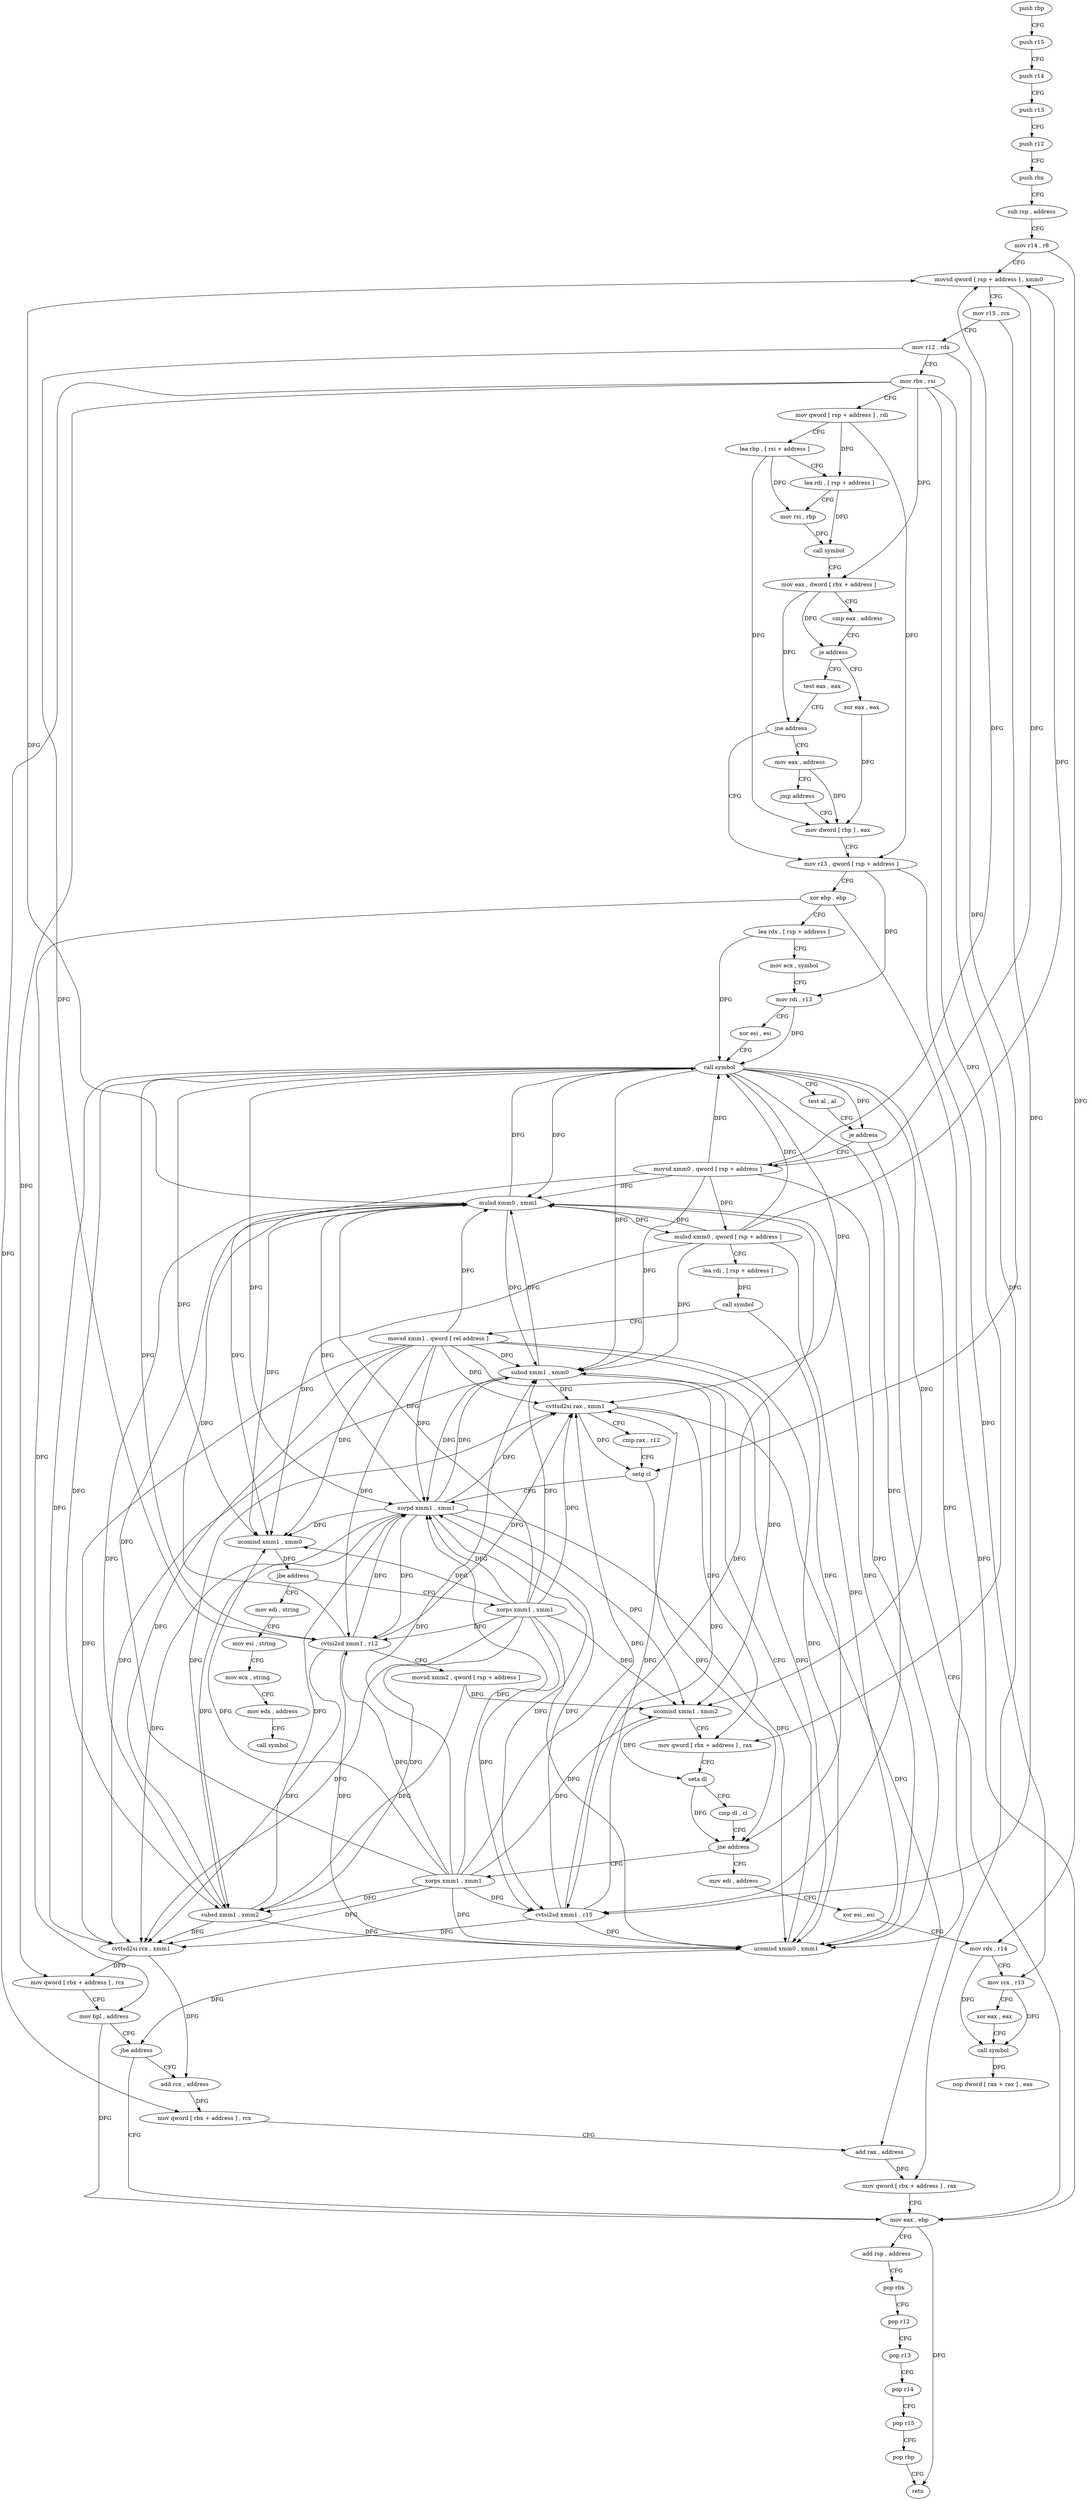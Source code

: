 digraph "func" {
"4246480" [label = "push rbp" ]
"4246481" [label = "push r15" ]
"4246483" [label = "push r14" ]
"4246485" [label = "push r13" ]
"4246487" [label = "push r12" ]
"4246489" [label = "push rbx" ]
"4246490" [label = "sub rsp , address" ]
"4246494" [label = "mov r14 , r8" ]
"4246497" [label = "movsd qword [ rsp + address ] , xmm0" ]
"4246503" [label = "mov r15 , rcx" ]
"4246506" [label = "mov r12 , rdx" ]
"4246509" [label = "mov rbx , rsi" ]
"4246512" [label = "mov qword [ rsp + address ] , rdi" ]
"4246517" [label = "lea rbp , [ rsi + address ]" ]
"4246521" [label = "lea rdi , [ rsp + address ]" ]
"4246526" [label = "mov rsi , rbp" ]
"4246529" [label = "call symbol" ]
"4246534" [label = "mov eax , dword [ rbx + address ]" ]
"4246537" [label = "cmp eax , address" ]
"4246540" [label = "je address" ]
"4246553" [label = "xor eax , eax" ]
"4246542" [label = "test eax , eax" ]
"4246555" [label = "mov dword [ rbp ] , eax" ]
"4246544" [label = "jne address" ]
"4246558" [label = "mov r13 , qword [ rsp + address ]" ]
"4246546" [label = "mov eax , address" ]
"4246730" [label = "mov eax , ebp" ]
"4246732" [label = "add rsp , address" ]
"4246736" [label = "pop rbx" ]
"4246737" [label = "pop r12" ]
"4246739" [label = "pop r13" ]
"4246741" [label = "pop r14" ]
"4246743" [label = "pop r15" ]
"4246745" [label = "pop rbp" ]
"4246746" [label = "retn" ]
"4246593" [label = "movsd xmm0 , qword [ rsp + address ]" ]
"4246599" [label = "mulsd xmm0 , qword [ rsp + address ]" ]
"4246605" [label = "lea rdi , [ rsp + address ]" ]
"4246610" [label = "call symbol" ]
"4246615" [label = "movsd xmm1 , qword [ rel address ]" ]
"4246623" [label = "mulsd xmm0 , xmm1" ]
"4246627" [label = "ucomisd xmm1 , xmm0" ]
"4246631" [label = "jbe address" ]
"4246747" [label = "mov edi , string" ]
"4246633" [label = "xorps xmm1 , xmm1" ]
"4246563" [label = "xor ebp , ebp" ]
"4246565" [label = "lea rdx , [ rsp + address ]" ]
"4246570" [label = "mov ecx , symbol" ]
"4246575" [label = "mov rdi , r13" ]
"4246578" [label = "xor esi , esi" ]
"4246580" [label = "call symbol" ]
"4246585" [label = "test al , al" ]
"4246587" [label = "je address" ]
"4246551" [label = "jmp address" ]
"4246752" [label = "mov esi , string" ]
"4246757" [label = "mov ecx , string" ]
"4246762" [label = "mov edx , address" ]
"4246767" [label = "call symbol" ]
"4246636" [label = "cvtsi2sd xmm1 , r12" ]
"4246641" [label = "movsd xmm2 , qword [ rsp + address ]" ]
"4246647" [label = "subsd xmm1 , xmm2" ]
"4246651" [label = "cvttsd2si rax , xmm1" ]
"4246656" [label = "cmp rax , r12" ]
"4246659" [label = "setg cl" ]
"4246662" [label = "xorpd xmm1 , xmm1" ]
"4246666" [label = "ucomisd xmm1 , xmm2" ]
"4246670" [label = "mov qword [ rbx + address ] , rax" ]
"4246674" [label = "seta dl" ]
"4246677" [label = "cmp dl , cl" ]
"4246679" [label = "jne address" ]
"4246772" [label = "mov edi , address" ]
"4246681" [label = "xorps xmm1 , xmm1" ]
"4246777" [label = "xor esi , esi" ]
"4246779" [label = "mov rdx , r14" ]
"4246782" [label = "mov rcx , r13" ]
"4246785" [label = "xor eax , eax" ]
"4246787" [label = "call symbol" ]
"4246792" [label = "nop dword [ rax + rax ] , eax" ]
"4246684" [label = "cvtsi2sd xmm1 , r15" ]
"4246689" [label = "ucomisd xmm0 , xmm1" ]
"4246693" [label = "subsd xmm1 , xmm0" ]
"4246697" [label = "cvttsd2si rcx , xmm1" ]
"4246702" [label = "mov qword [ rbx + address ] , rcx" ]
"4246706" [label = "mov bpl , address" ]
"4246709" [label = "jbe address" ]
"4246711" [label = "add rcx , address" ]
"4246718" [label = "mov qword [ rbx + address ] , rcx" ]
"4246722" [label = "add rax , address" ]
"4246726" [label = "mov qword [ rbx + address ] , rax" ]
"4246480" -> "4246481" [ label = "CFG" ]
"4246481" -> "4246483" [ label = "CFG" ]
"4246483" -> "4246485" [ label = "CFG" ]
"4246485" -> "4246487" [ label = "CFG" ]
"4246487" -> "4246489" [ label = "CFG" ]
"4246489" -> "4246490" [ label = "CFG" ]
"4246490" -> "4246494" [ label = "CFG" ]
"4246494" -> "4246497" [ label = "CFG" ]
"4246494" -> "4246779" [ label = "DFG" ]
"4246497" -> "4246503" [ label = "CFG" ]
"4246497" -> "4246593" [ label = "DFG" ]
"4246503" -> "4246506" [ label = "CFG" ]
"4246503" -> "4246684" [ label = "DFG" ]
"4246506" -> "4246509" [ label = "CFG" ]
"4246506" -> "4246636" [ label = "DFG" ]
"4246506" -> "4246659" [ label = "DFG" ]
"4246509" -> "4246512" [ label = "CFG" ]
"4246509" -> "4246534" [ label = "DFG" ]
"4246509" -> "4246670" [ label = "DFG" ]
"4246509" -> "4246702" [ label = "DFG" ]
"4246509" -> "4246718" [ label = "DFG" ]
"4246509" -> "4246726" [ label = "DFG" ]
"4246512" -> "4246517" [ label = "CFG" ]
"4246512" -> "4246558" [ label = "DFG" ]
"4246512" -> "4246521" [ label = "DFG" ]
"4246517" -> "4246521" [ label = "CFG" ]
"4246517" -> "4246526" [ label = "DFG" ]
"4246517" -> "4246555" [ label = "DFG" ]
"4246521" -> "4246526" [ label = "CFG" ]
"4246521" -> "4246529" [ label = "DFG" ]
"4246526" -> "4246529" [ label = "DFG" ]
"4246529" -> "4246534" [ label = "CFG" ]
"4246534" -> "4246537" [ label = "CFG" ]
"4246534" -> "4246540" [ label = "DFG" ]
"4246534" -> "4246544" [ label = "DFG" ]
"4246537" -> "4246540" [ label = "CFG" ]
"4246540" -> "4246553" [ label = "CFG" ]
"4246540" -> "4246542" [ label = "CFG" ]
"4246553" -> "4246555" [ label = "DFG" ]
"4246542" -> "4246544" [ label = "CFG" ]
"4246555" -> "4246558" [ label = "CFG" ]
"4246544" -> "4246558" [ label = "CFG" ]
"4246544" -> "4246546" [ label = "CFG" ]
"4246558" -> "4246563" [ label = "CFG" ]
"4246558" -> "4246575" [ label = "DFG" ]
"4246558" -> "4246782" [ label = "DFG" ]
"4246546" -> "4246551" [ label = "CFG" ]
"4246546" -> "4246555" [ label = "DFG" ]
"4246730" -> "4246732" [ label = "CFG" ]
"4246730" -> "4246746" [ label = "DFG" ]
"4246732" -> "4246736" [ label = "CFG" ]
"4246736" -> "4246737" [ label = "CFG" ]
"4246737" -> "4246739" [ label = "CFG" ]
"4246739" -> "4246741" [ label = "CFG" ]
"4246741" -> "4246743" [ label = "CFG" ]
"4246743" -> "4246745" [ label = "CFG" ]
"4246745" -> "4246746" [ label = "CFG" ]
"4246593" -> "4246599" [ label = "DFG" ]
"4246593" -> "4246497" [ label = "DFG" ]
"4246593" -> "4246580" [ label = "DFG" ]
"4246593" -> "4246623" [ label = "DFG" ]
"4246593" -> "4246627" [ label = "DFG" ]
"4246593" -> "4246689" [ label = "DFG" ]
"4246593" -> "4246693" [ label = "DFG" ]
"4246599" -> "4246605" [ label = "CFG" ]
"4246599" -> "4246497" [ label = "DFG" ]
"4246599" -> "4246580" [ label = "DFG" ]
"4246599" -> "4246623" [ label = "DFG" ]
"4246599" -> "4246627" [ label = "DFG" ]
"4246599" -> "4246689" [ label = "DFG" ]
"4246599" -> "4246693" [ label = "DFG" ]
"4246605" -> "4246610" [ label = "DFG" ]
"4246610" -> "4246615" [ label = "CFG" ]
"4246610" -> "4246679" [ label = "DFG" ]
"4246615" -> "4246623" [ label = "DFG" ]
"4246615" -> "4246627" [ label = "DFG" ]
"4246615" -> "4246636" [ label = "DFG" ]
"4246615" -> "4246647" [ label = "DFG" ]
"4246615" -> "4246651" [ label = "DFG" ]
"4246615" -> "4246662" [ label = "DFG" ]
"4246615" -> "4246666" [ label = "DFG" ]
"4246615" -> "4246684" [ label = "DFG" ]
"4246615" -> "4246689" [ label = "DFG" ]
"4246615" -> "4246693" [ label = "DFG" ]
"4246615" -> "4246697" [ label = "DFG" ]
"4246623" -> "4246627" [ label = "DFG" ]
"4246623" -> "4246497" [ label = "DFG" ]
"4246623" -> "4246580" [ label = "DFG" ]
"4246623" -> "4246599" [ label = "DFG" ]
"4246623" -> "4246689" [ label = "DFG" ]
"4246623" -> "4246693" [ label = "DFG" ]
"4246627" -> "4246631" [ label = "DFG" ]
"4246631" -> "4246747" [ label = "CFG" ]
"4246631" -> "4246633" [ label = "CFG" ]
"4246747" -> "4246752" [ label = "CFG" ]
"4246633" -> "4246636" [ label = "DFG" ]
"4246633" -> "4246623" [ label = "DFG" ]
"4246633" -> "4246627" [ label = "DFG" ]
"4246633" -> "4246647" [ label = "DFG" ]
"4246633" -> "4246651" [ label = "DFG" ]
"4246633" -> "4246662" [ label = "DFG" ]
"4246633" -> "4246666" [ label = "DFG" ]
"4246633" -> "4246684" [ label = "DFG" ]
"4246633" -> "4246689" [ label = "DFG" ]
"4246633" -> "4246693" [ label = "DFG" ]
"4246633" -> "4246697" [ label = "DFG" ]
"4246563" -> "4246565" [ label = "CFG" ]
"4246563" -> "4246730" [ label = "DFG" ]
"4246563" -> "4246706" [ label = "DFG" ]
"4246565" -> "4246570" [ label = "CFG" ]
"4246565" -> "4246580" [ label = "DFG" ]
"4246570" -> "4246575" [ label = "CFG" ]
"4246575" -> "4246578" [ label = "CFG" ]
"4246575" -> "4246580" [ label = "DFG" ]
"4246578" -> "4246580" [ label = "CFG" ]
"4246580" -> "4246585" [ label = "CFG" ]
"4246580" -> "4246587" [ label = "DFG" ]
"4246580" -> "4246623" [ label = "DFG" ]
"4246580" -> "4246627" [ label = "DFG" ]
"4246580" -> "4246636" [ label = "DFG" ]
"4246580" -> "4246647" [ label = "DFG" ]
"4246580" -> "4246651" [ label = "DFG" ]
"4246580" -> "4246662" [ label = "DFG" ]
"4246580" -> "4246666" [ label = "DFG" ]
"4246580" -> "4246684" [ label = "DFG" ]
"4246580" -> "4246689" [ label = "DFG" ]
"4246580" -> "4246693" [ label = "DFG" ]
"4246580" -> "4246697" [ label = "DFG" ]
"4246585" -> "4246587" [ label = "CFG" ]
"4246587" -> "4246730" [ label = "CFG" ]
"4246587" -> "4246593" [ label = "CFG" ]
"4246551" -> "4246555" [ label = "CFG" ]
"4246752" -> "4246757" [ label = "CFG" ]
"4246757" -> "4246762" [ label = "CFG" ]
"4246762" -> "4246767" [ label = "CFG" ]
"4246636" -> "4246641" [ label = "CFG" ]
"4246636" -> "4246623" [ label = "DFG" ]
"4246636" -> "4246651" [ label = "DFG" ]
"4246636" -> "4246662" [ label = "DFG" ]
"4246636" -> "4246689" [ label = "DFG" ]
"4246636" -> "4246697" [ label = "DFG" ]
"4246641" -> "4246647" [ label = "DFG" ]
"4246641" -> "4246666" [ label = "DFG" ]
"4246647" -> "4246651" [ label = "DFG" ]
"4246647" -> "4246623" [ label = "DFG" ]
"4246647" -> "4246662" [ label = "DFG" ]
"4246647" -> "4246689" [ label = "DFG" ]
"4246647" -> "4246697" [ label = "DFG" ]
"4246651" -> "4246656" [ label = "CFG" ]
"4246651" -> "4246659" [ label = "DFG" ]
"4246651" -> "4246670" [ label = "DFG" ]
"4246651" -> "4246722" [ label = "DFG" ]
"4246656" -> "4246659" [ label = "CFG" ]
"4246659" -> "4246662" [ label = "CFG" ]
"4246659" -> "4246679" [ label = "DFG" ]
"4246662" -> "4246666" [ label = "DFG" ]
"4246662" -> "4246623" [ label = "DFG" ]
"4246662" -> "4246651" [ label = "DFG" ]
"4246662" -> "4246627" [ label = "DFG" ]
"4246662" -> "4246636" [ label = "DFG" ]
"4246662" -> "4246647" [ label = "DFG" ]
"4246662" -> "4246684" [ label = "DFG" ]
"4246662" -> "4246689" [ label = "DFG" ]
"4246662" -> "4246693" [ label = "DFG" ]
"4246662" -> "4246697" [ label = "DFG" ]
"4246666" -> "4246670" [ label = "CFG" ]
"4246666" -> "4246674" [ label = "DFG" ]
"4246670" -> "4246674" [ label = "CFG" ]
"4246674" -> "4246677" [ label = "CFG" ]
"4246674" -> "4246679" [ label = "DFG" ]
"4246677" -> "4246679" [ label = "CFG" ]
"4246679" -> "4246772" [ label = "CFG" ]
"4246679" -> "4246681" [ label = "CFG" ]
"4246772" -> "4246777" [ label = "CFG" ]
"4246681" -> "4246684" [ label = "DFG" ]
"4246681" -> "4246623" [ label = "DFG" ]
"4246681" -> "4246651" [ label = "DFG" ]
"4246681" -> "4246662" [ label = "DFG" ]
"4246681" -> "4246627" [ label = "DFG" ]
"4246681" -> "4246636" [ label = "DFG" ]
"4246681" -> "4246647" [ label = "DFG" ]
"4246681" -> "4246666" [ label = "DFG" ]
"4246681" -> "4246689" [ label = "DFG" ]
"4246681" -> "4246693" [ label = "DFG" ]
"4246681" -> "4246697" [ label = "DFG" ]
"4246777" -> "4246779" [ label = "CFG" ]
"4246779" -> "4246782" [ label = "CFG" ]
"4246779" -> "4246787" [ label = "DFG" ]
"4246782" -> "4246785" [ label = "CFG" ]
"4246782" -> "4246787" [ label = "DFG" ]
"4246785" -> "4246787" [ label = "CFG" ]
"4246787" -> "4246792" [ label = "DFG" ]
"4246684" -> "4246689" [ label = "DFG" ]
"4246684" -> "4246623" [ label = "DFG" ]
"4246684" -> "4246651" [ label = "DFG" ]
"4246684" -> "4246662" [ label = "DFG" ]
"4246684" -> "4246697" [ label = "DFG" ]
"4246689" -> "4246693" [ label = "CFG" ]
"4246689" -> "4246709" [ label = "DFG" ]
"4246693" -> "4246697" [ label = "DFG" ]
"4246693" -> "4246623" [ label = "DFG" ]
"4246693" -> "4246651" [ label = "DFG" ]
"4246693" -> "4246662" [ label = "DFG" ]
"4246693" -> "4246689" [ label = "DFG" ]
"4246697" -> "4246702" [ label = "DFG" ]
"4246697" -> "4246711" [ label = "DFG" ]
"4246702" -> "4246706" [ label = "CFG" ]
"4246706" -> "4246709" [ label = "CFG" ]
"4246706" -> "4246730" [ label = "DFG" ]
"4246709" -> "4246730" [ label = "CFG" ]
"4246709" -> "4246711" [ label = "CFG" ]
"4246711" -> "4246718" [ label = "DFG" ]
"4246718" -> "4246722" [ label = "CFG" ]
"4246722" -> "4246726" [ label = "DFG" ]
"4246726" -> "4246730" [ label = "CFG" ]
}
